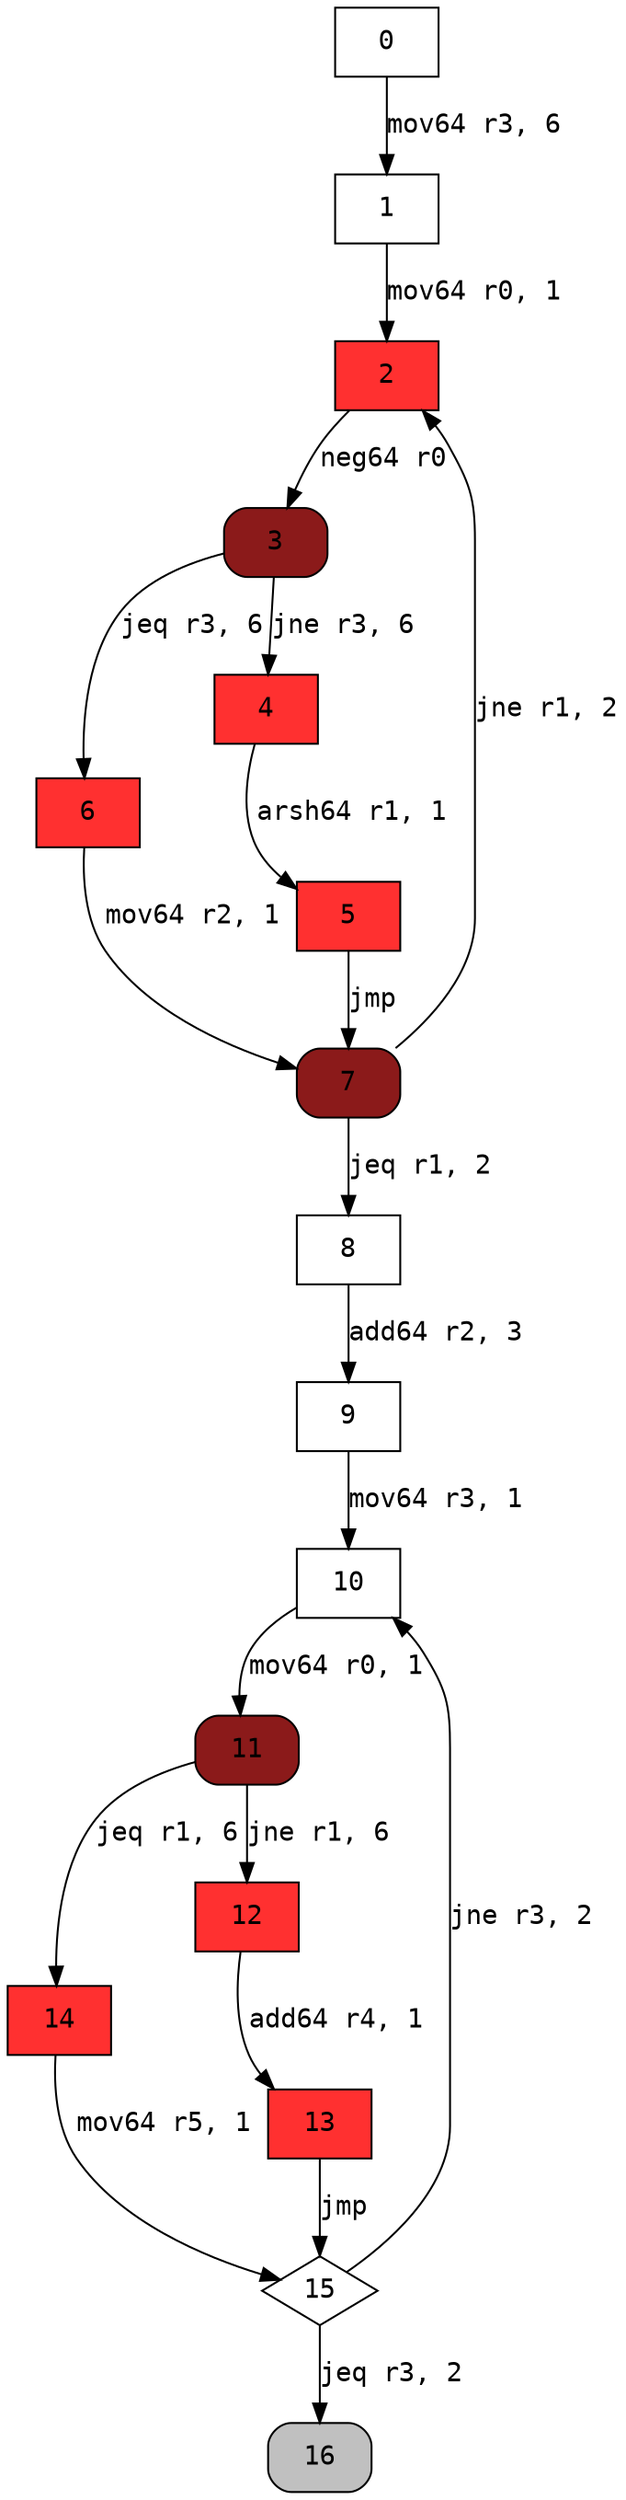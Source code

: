 digraph cfg { 
node [fontname="monospace"];
node [shape=box];
edge [fontname="monospace"];
  0 -> 1 [label="mov64 r3, 6"];
  1 -> 2 [label="mov64 r0, 1"];
  2 -> 3 [label="neg64 r0"];
  3 -> 6 [label="jeq r3, 6"];
  3 -> 4 [label="jne r3, 6"];
  4 -> 5 [label="arsh64 r1, 1"];
  5 -> 7 [label="jmp"];
  6 -> 7 [label="mov64 r2, 1"];
  7 -> 8 [label="jeq r1, 2"];
  7 -> 2 [label="jne r1, 2"];
  8 -> 9 [label="add64 r2, 3"];
  9 -> 10 [label="mov64 r3, 1"];
  10 -> 11 [label="mov64 r0, 1"];
  11 -> 14 [label="jeq r1, 6"];
  11 -> 12 [label="jne r1, 6"];
  12 -> 13 [label="add64 r4, 1"];
  13 -> 15 [label="jmp"];
  14 -> 15 [label="mov64 r5, 1"];
  15 -> 16 [label="jeq r3, 2"];
  15 -> 10 [label="jne r3, 2"];
2 [style=filled,fillcolor=firebrick1];
3 [style="rounded,filled",fillcolor=firebrick4];
4 [style=filled,fillcolor=firebrick1];
5 [style=filled,fillcolor=firebrick1];
6 [style=filled,fillcolor=firebrick1];
7 [style="rounded,filled",fillcolor=firebrick4];
11 [style="rounded,filled",fillcolor=firebrick4];
12 [style=filled,fillcolor=firebrick1];
13 [style=filled,fillcolor=firebrick1];
14 [style=filled,fillcolor=firebrick1];
15 [shape=diamond];
16 [style="rounded,filled",fillcolor=grey];
}